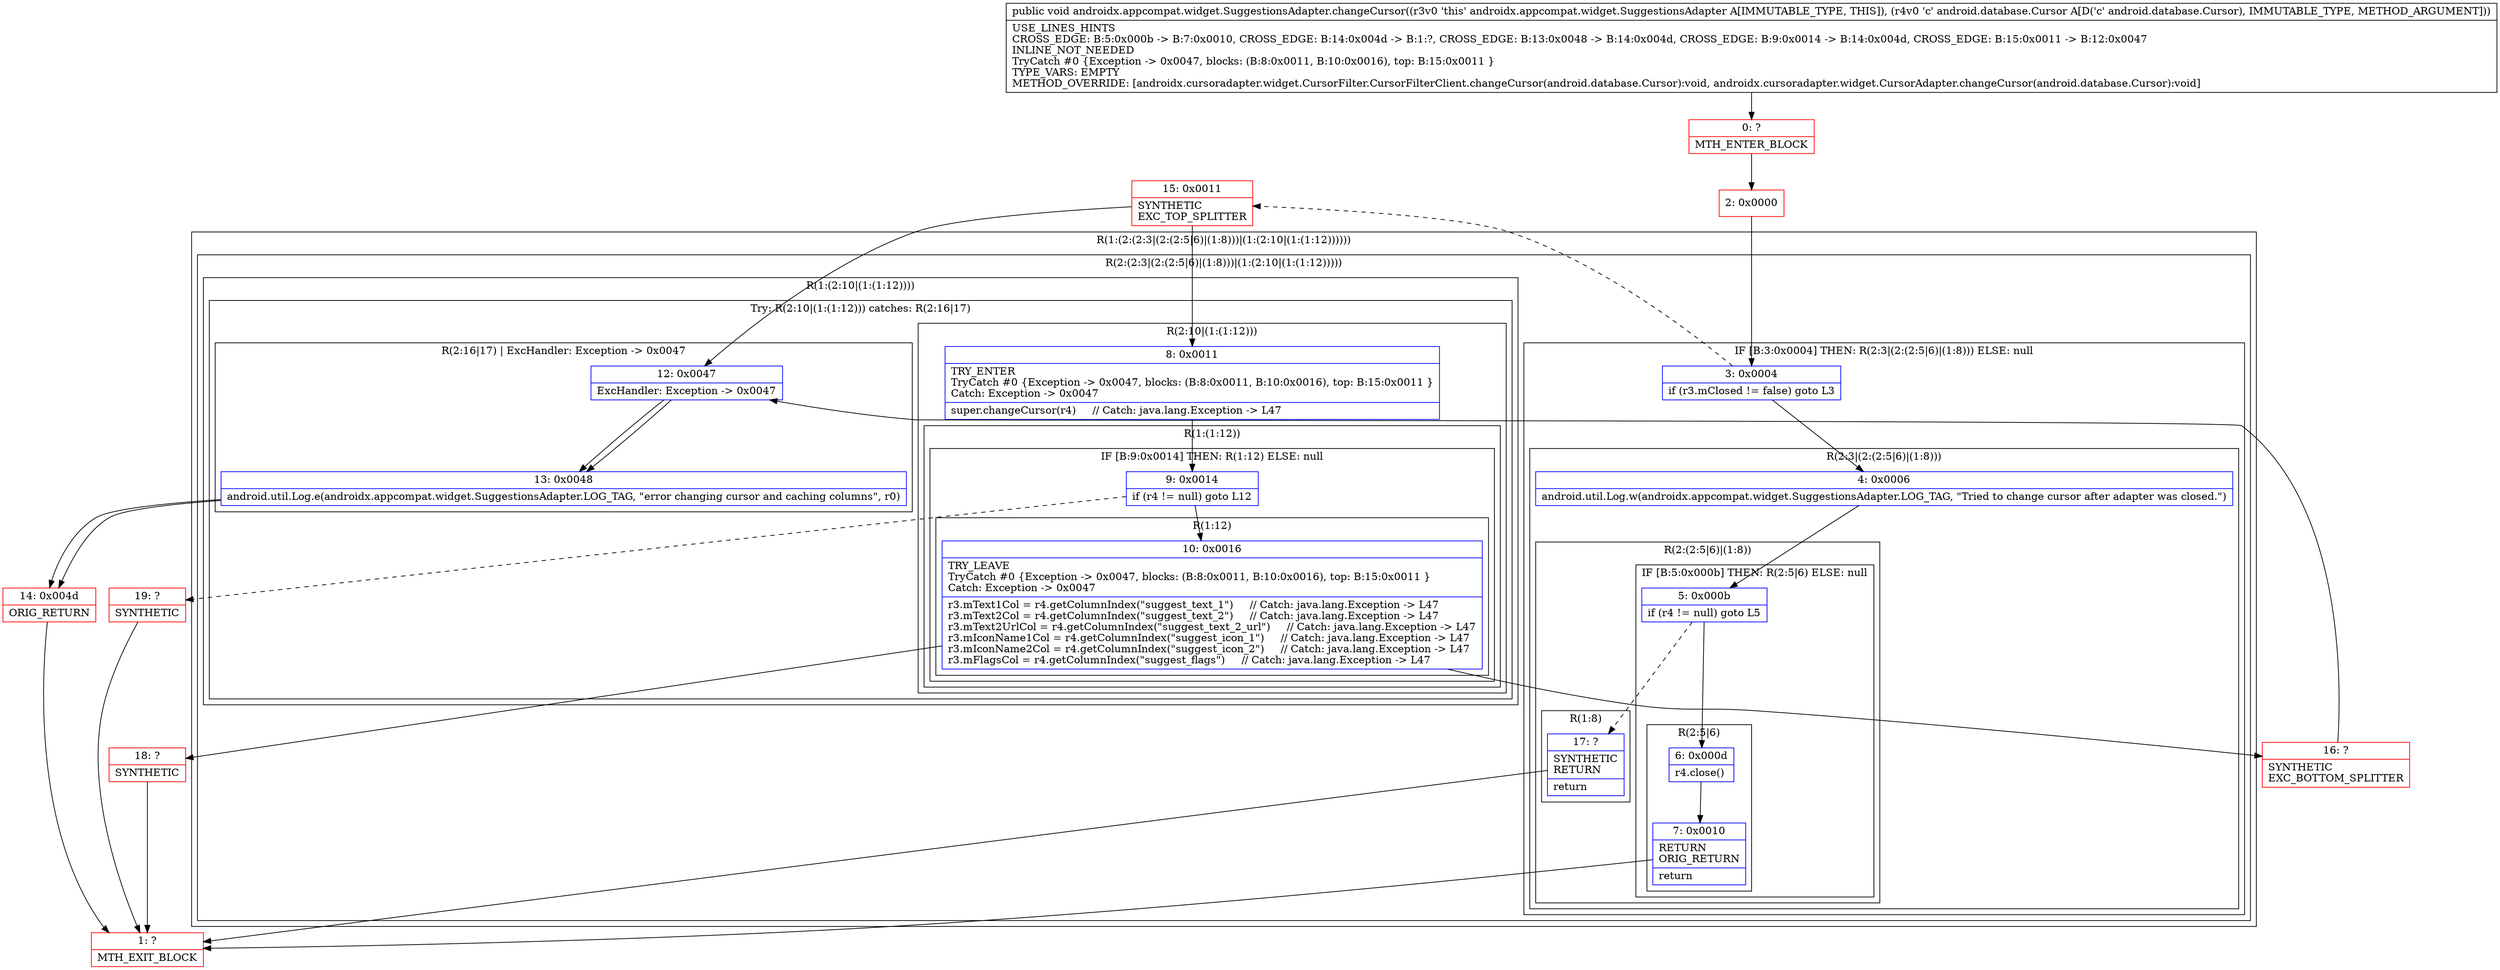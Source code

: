 digraph "CFG forandroidx.appcompat.widget.SuggestionsAdapter.changeCursor(Landroid\/database\/Cursor;)V" {
subgraph cluster_Region_1967929466 {
label = "R(1:(2:(2:3|(2:(2:5|6)|(1:8)))|(1:(2:10|(1:(1:12))))))";
node [shape=record,color=blue];
subgraph cluster_Region_1717267314 {
label = "R(2:(2:3|(2:(2:5|6)|(1:8)))|(1:(2:10|(1:(1:12)))))";
node [shape=record,color=blue];
subgraph cluster_IfRegion_87688802 {
label = "IF [B:3:0x0004] THEN: R(2:3|(2:(2:5|6)|(1:8))) ELSE: null";
node [shape=record,color=blue];
Node_3 [shape=record,label="{3\:\ 0x0004|if (r3.mClosed != false) goto L3\l}"];
subgraph cluster_Region_795958216 {
label = "R(2:3|(2:(2:5|6)|(1:8)))";
node [shape=record,color=blue];
Node_4 [shape=record,label="{4\:\ 0x0006|android.util.Log.w(androidx.appcompat.widget.SuggestionsAdapter.LOG_TAG, \"Tried to change cursor after adapter was closed.\")\l}"];
subgraph cluster_Region_996813236 {
label = "R(2:(2:5|6)|(1:8))";
node [shape=record,color=blue];
subgraph cluster_IfRegion_106419536 {
label = "IF [B:5:0x000b] THEN: R(2:5|6) ELSE: null";
node [shape=record,color=blue];
Node_5 [shape=record,label="{5\:\ 0x000b|if (r4 != null) goto L5\l}"];
subgraph cluster_Region_1401670382 {
label = "R(2:5|6)";
node [shape=record,color=blue];
Node_6 [shape=record,label="{6\:\ 0x000d|r4.close()\l}"];
Node_7 [shape=record,label="{7\:\ 0x0010|RETURN\lORIG_RETURN\l|return\l}"];
}
}
subgraph cluster_Region_1979802700 {
label = "R(1:8)";
node [shape=record,color=blue];
Node_17 [shape=record,label="{17\:\ ?|SYNTHETIC\lRETURN\l|return\l}"];
}
}
}
}
subgraph cluster_Region_474797233 {
label = "R(1:(2:10|(1:(1:12))))";
node [shape=record,color=blue];
subgraph cluster_TryCatchRegion_604598077 {
label = "Try: R(2:10|(1:(1:12))) catches: R(2:16|17)";
node [shape=record,color=blue];
subgraph cluster_Region_693636584 {
label = "R(2:10|(1:(1:12)))";
node [shape=record,color=blue];
Node_8 [shape=record,label="{8\:\ 0x0011|TRY_ENTER\lTryCatch #0 \{Exception \-\> 0x0047, blocks: (B:8:0x0011, B:10:0x0016), top: B:15:0x0011 \}\lCatch: Exception \-\> 0x0047\l|super.changeCursor(r4)     \/\/ Catch: java.lang.Exception \-\> L47\l}"];
subgraph cluster_Region_1418084235 {
label = "R(1:(1:12))";
node [shape=record,color=blue];
subgraph cluster_IfRegion_781549814 {
label = "IF [B:9:0x0014] THEN: R(1:12) ELSE: null";
node [shape=record,color=blue];
Node_9 [shape=record,label="{9\:\ 0x0014|if (r4 != null) goto L12\l}"];
subgraph cluster_Region_1099588254 {
label = "R(1:12)";
node [shape=record,color=blue];
Node_10 [shape=record,label="{10\:\ 0x0016|TRY_LEAVE\lTryCatch #0 \{Exception \-\> 0x0047, blocks: (B:8:0x0011, B:10:0x0016), top: B:15:0x0011 \}\lCatch: Exception \-\> 0x0047\l|r3.mText1Col = r4.getColumnIndex(\"suggest_text_1\")     \/\/ Catch: java.lang.Exception \-\> L47\lr3.mText2Col = r4.getColumnIndex(\"suggest_text_2\")     \/\/ Catch: java.lang.Exception \-\> L47\lr3.mText2UrlCol = r4.getColumnIndex(\"suggest_text_2_url\")     \/\/ Catch: java.lang.Exception \-\> L47\lr3.mIconName1Col = r4.getColumnIndex(\"suggest_icon_1\")     \/\/ Catch: java.lang.Exception \-\> L47\lr3.mIconName2Col = r4.getColumnIndex(\"suggest_icon_2\")     \/\/ Catch: java.lang.Exception \-\> L47\lr3.mFlagsCol = r4.getColumnIndex(\"suggest_flags\")     \/\/ Catch: java.lang.Exception \-\> L47\l}"];
}
}
}
}
subgraph cluster_Region_684982282 {
label = "R(2:16|17) | ExcHandler: Exception \-\> 0x0047\l";
node [shape=record,color=blue];
Node_12 [shape=record,label="{12\:\ 0x0047|ExcHandler: Exception \-\> 0x0047\l}"];
Node_13 [shape=record,label="{13\:\ 0x0048|android.util.Log.e(androidx.appcompat.widget.SuggestionsAdapter.LOG_TAG, \"error changing cursor and caching columns\", r0)\l}"];
}
}
}
}
}
subgraph cluster_Region_684982282 {
label = "R(2:16|17) | ExcHandler: Exception \-\> 0x0047\l";
node [shape=record,color=blue];
Node_12 [shape=record,label="{12\:\ 0x0047|ExcHandler: Exception \-\> 0x0047\l}"];
Node_13 [shape=record,label="{13\:\ 0x0048|android.util.Log.e(androidx.appcompat.widget.SuggestionsAdapter.LOG_TAG, \"error changing cursor and caching columns\", r0)\l}"];
}
Node_0 [shape=record,color=red,label="{0\:\ ?|MTH_ENTER_BLOCK\l}"];
Node_2 [shape=record,color=red,label="{2\:\ 0x0000}"];
Node_1 [shape=record,color=red,label="{1\:\ ?|MTH_EXIT_BLOCK\l}"];
Node_15 [shape=record,color=red,label="{15\:\ 0x0011|SYNTHETIC\lEXC_TOP_SPLITTER\l}"];
Node_16 [shape=record,color=red,label="{16\:\ ?|SYNTHETIC\lEXC_BOTTOM_SPLITTER\l}"];
Node_18 [shape=record,color=red,label="{18\:\ ?|SYNTHETIC\l}"];
Node_19 [shape=record,color=red,label="{19\:\ ?|SYNTHETIC\l}"];
Node_14 [shape=record,color=red,label="{14\:\ 0x004d|ORIG_RETURN\l}"];
MethodNode[shape=record,label="{public void androidx.appcompat.widget.SuggestionsAdapter.changeCursor((r3v0 'this' androidx.appcompat.widget.SuggestionsAdapter A[IMMUTABLE_TYPE, THIS]), (r4v0 'c' android.database.Cursor A[D('c' android.database.Cursor), IMMUTABLE_TYPE, METHOD_ARGUMENT]))  | USE_LINES_HINTS\lCROSS_EDGE: B:5:0x000b \-\> B:7:0x0010, CROSS_EDGE: B:14:0x004d \-\> B:1:?, CROSS_EDGE: B:13:0x0048 \-\> B:14:0x004d, CROSS_EDGE: B:9:0x0014 \-\> B:14:0x004d, CROSS_EDGE: B:15:0x0011 \-\> B:12:0x0047\lINLINE_NOT_NEEDED\lTryCatch #0 \{Exception \-\> 0x0047, blocks: (B:8:0x0011, B:10:0x0016), top: B:15:0x0011 \}\lTYPE_VARS: EMPTY\lMETHOD_OVERRIDE: [androidx.cursoradapter.widget.CursorFilter.CursorFilterClient.changeCursor(android.database.Cursor):void, androidx.cursoradapter.widget.CursorAdapter.changeCursor(android.database.Cursor):void]\l}"];
MethodNode -> Node_0;Node_3 -> Node_4;
Node_3 -> Node_15[style=dashed];
Node_4 -> Node_5;
Node_5 -> Node_6;
Node_5 -> Node_17[style=dashed];
Node_6 -> Node_7;
Node_7 -> Node_1;
Node_17 -> Node_1;
Node_8 -> Node_9;
Node_9 -> Node_10;
Node_9 -> Node_19[style=dashed];
Node_10 -> Node_16;
Node_10 -> Node_18;
Node_12 -> Node_13;
Node_13 -> Node_14;
Node_12 -> Node_13;
Node_13 -> Node_14;
Node_0 -> Node_2;
Node_2 -> Node_3;
Node_15 -> Node_8;
Node_15 -> Node_12;
Node_16 -> Node_12;
Node_18 -> Node_1;
Node_19 -> Node_1;
Node_14 -> Node_1;
}


